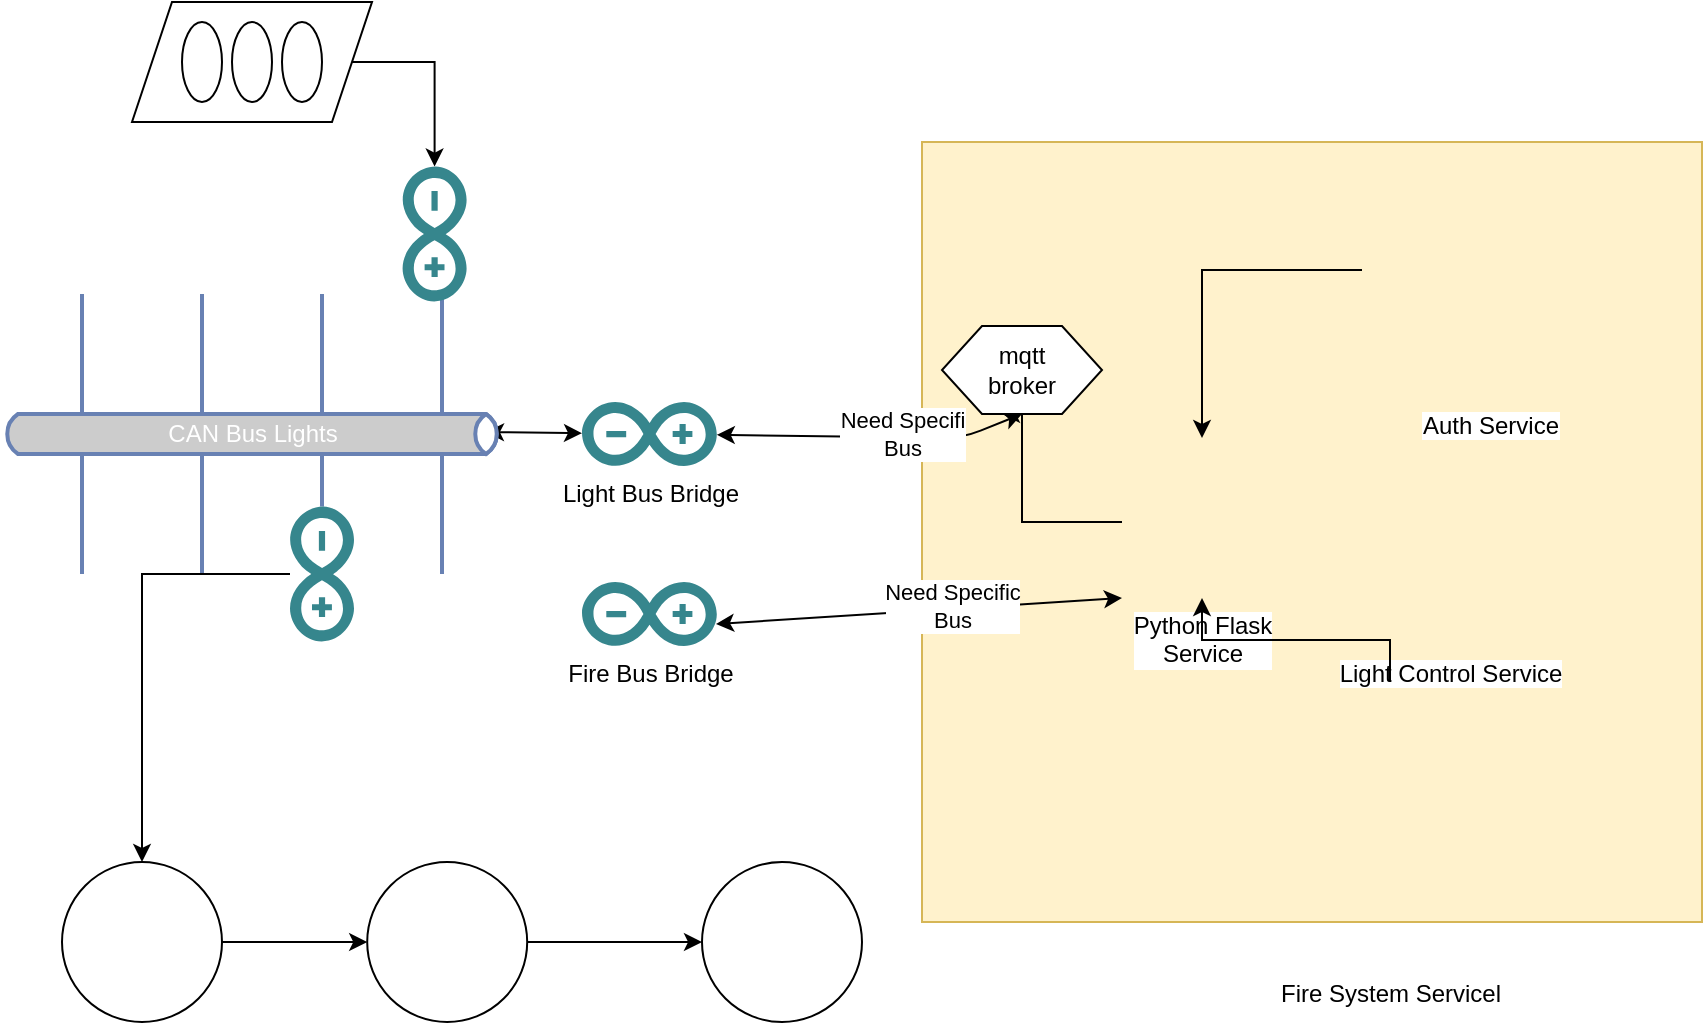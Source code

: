 <mxfile version="14.4.2" type="github">
  <diagram id="dDZ2D7s4tO_t5auYRhyF" name="Page-1">
    <mxGraphModel dx="1554" dy="558" grid="1" gridSize="10" guides="1" tooltips="1" connect="1" arrows="1" fold="1" page="1" pageScale="1" pageWidth="850" pageHeight="1100" math="0" shadow="0">
      <root>
        <mxCell id="0" />
        <mxCell id="1" parent="0" />
        <mxCell id="FkbiFfi5gfxvRpC5khOy-5" value="" style="whiteSpace=wrap;html=1;aspect=fixed;fillColor=#fff2cc;strokeColor=#d6b656;" parent="1" vertex="1">
          <mxGeometry x="360" y="100" width="390" height="390" as="geometry" />
        </mxCell>
        <mxCell id="FkbiFfi5gfxvRpC5khOy-1" value="Light Control Service" style="shape=image;html=1;verticalAlign=top;verticalLabelPosition=bottom;labelBackgroundColor=#ffffff;imageAspect=0;aspect=fixed;image=https://cdn2.iconfinder.com/data/icons/amazon-aws-stencils/100/SDKs_copy_nodeJS-128.png;fillColor=#fff2cc;strokeColor=#d6b656;" parent="1" vertex="1">
          <mxGeometry x="560" y="224" width="128" height="128" as="geometry" />
        </mxCell>
        <mxCell id="r8qZKDxEqpIi0R-0CELh-17" style="edgeStyle=orthogonalEdgeStyle;rounded=0;orthogonalLoop=1;jettySize=auto;html=1;" edge="1" parent="1" source="FkbiFfi5gfxvRpC5khOy-2" target="FkbiFfi5gfxvRpC5khOy-3">
          <mxGeometry relative="1" as="geometry" />
        </mxCell>
        <mxCell id="FkbiFfi5gfxvRpC5khOy-2" value="Auth Service" style="shape=image;html=1;verticalAlign=top;verticalLabelPosition=bottom;labelBackgroundColor=#ffffff;imageAspect=0;aspect=fixed;image=https://cdn2.iconfinder.com/data/icons/amazon-aws-stencils/100/SDKs_copy_nodeJS-128.png;fillColor=#fff2cc;strokeColor=#d6b656;" parent="1" vertex="1">
          <mxGeometry x="580" y="100" width="128" height="128" as="geometry" />
        </mxCell>
        <mxCell id="FkbiFfi5gfxvRpC5khOy-12" style="rounded=0;orthogonalLoop=1;jettySize=auto;html=1;exitX=0;exitY=1;exitDx=0;exitDy=0;entryX=0.994;entryY=0.656;entryDx=0;entryDy=0;entryPerimeter=0;startArrow=classic;startFill=1;" parent="1" source="FkbiFfi5gfxvRpC5khOy-3" target="FkbiFfi5gfxvRpC5khOy-6" edge="1">
          <mxGeometry relative="1" as="geometry" />
        </mxCell>
        <mxCell id="FkbiFfi5gfxvRpC5khOy-13" value="&lt;div&gt;Need Specific&lt;/div&gt;&lt;div&gt;Bus&lt;br&gt;&lt;/div&gt;" style="edgeLabel;html=1;align=center;verticalAlign=middle;resizable=0;points=[];" parent="FkbiFfi5gfxvRpC5khOy-12" vertex="1" connectable="0">
          <mxGeometry x="-0.159" y="-2" relative="1" as="geometry">
            <mxPoint as="offset" />
          </mxGeometry>
        </mxCell>
        <mxCell id="r8qZKDxEqpIi0R-0CELh-20" style="edgeStyle=orthogonalEdgeStyle;rounded=0;orthogonalLoop=1;jettySize=auto;html=1;entryX=0.375;entryY=1;entryDx=0;entryDy=0;" edge="1" parent="1" source="FkbiFfi5gfxvRpC5khOy-3" target="r8qZKDxEqpIi0R-0CELh-19">
          <mxGeometry relative="1" as="geometry">
            <Array as="points">
              <mxPoint x="410" y="290" />
            </Array>
          </mxGeometry>
        </mxCell>
        <mxCell id="FkbiFfi5gfxvRpC5khOy-3" value="&lt;div&gt;Python Flask&lt;/div&gt;&lt;div&gt;Service&lt;br&gt;&lt;/div&gt;" style="shape=image;html=1;verticalAlign=top;verticalLabelPosition=bottom;labelBackgroundColor=#ffffff;imageAspect=0;aspect=fixed;image=https://cdn4.iconfinder.com/data/icons/essential-app-1/16/science-flask-chemistry-experiment-lab-128.png;fillColor=#fff2cc;strokeColor=#d6b656;" parent="1" vertex="1">
          <mxGeometry x="460" y="248" width="80" height="80" as="geometry" />
        </mxCell>
        <mxCell id="FkbiFfi5gfxvRpC5khOy-4" value="" style="shape=image;html=1;verticalAlign=top;verticalLabelPosition=bottom;labelBackgroundColor=#ffffff;imageAspect=0;aspect=fixed;image=https://cdn3.iconfinder.com/data/icons/logos-and-brands-adobe/512/272_Raspberry_Pi-128.png;fillColor=#fff2cc;strokeColor=#d6b656;" parent="1" vertex="1">
          <mxGeometry x="400" y="90" width="90" height="90" as="geometry" />
        </mxCell>
        <mxCell id="FkbiFfi5gfxvRpC5khOy-6" value="Fire Bus Bridge" style="dashed=0;outlineConnect=0;html=1;align=center;labelPosition=center;verticalLabelPosition=bottom;verticalAlign=top;shape=mxgraph.weblogos.arduino;fillColor=#36868D;strokeColor=none" parent="1" vertex="1">
          <mxGeometry x="190" y="320" width="67.4" height="32" as="geometry" />
        </mxCell>
        <mxCell id="FkbiFfi5gfxvRpC5khOy-24" style="edgeStyle=none;rounded=0;orthogonalLoop=1;jettySize=auto;html=1;entryX=0.968;entryY=0.45;entryDx=0;entryDy=0;entryPerimeter=0;startArrow=classic;startFill=1;" parent="1" source="FkbiFfi5gfxvRpC5khOy-7" target="FkbiFfi5gfxvRpC5khOy-15" edge="1">
          <mxGeometry relative="1" as="geometry" />
        </mxCell>
        <mxCell id="FkbiFfi5gfxvRpC5khOy-7" value="Light Bus Bridge" style="dashed=0;outlineConnect=0;html=1;align=center;labelPosition=center;verticalLabelPosition=bottom;verticalAlign=top;shape=mxgraph.weblogos.arduino;fillColor=#36868D;strokeColor=none" parent="1" vertex="1">
          <mxGeometry x="190" y="230" width="67.4" height="32" as="geometry" />
        </mxCell>
        <mxCell id="r8qZKDxEqpIi0R-0CELh-18" style="edgeStyle=orthogonalEdgeStyle;rounded=0;orthogonalLoop=1;jettySize=auto;html=1;entryX=0.5;entryY=1;entryDx=0;entryDy=0;" edge="1" parent="1" source="FkbiFfi5gfxvRpC5khOy-9" target="FkbiFfi5gfxvRpC5khOy-3">
          <mxGeometry relative="1" as="geometry" />
        </mxCell>
        <mxCell id="FkbiFfi5gfxvRpC5khOy-9" value="&lt;br&gt;Fire System Servicel" style="shape=image;html=1;verticalAlign=top;verticalLabelPosition=bottom;labelBackgroundColor=#ffffff;imageAspect=0;aspect=fixed;image=https://cdn2.iconfinder.com/data/icons/amazon-aws-stencils/100/SDKs_copy_nodeJS-128.png;fillColor=#fff2cc;strokeColor=#d6b656;" parent="1" vertex="1">
          <mxGeometry x="530" y="370" width="128" height="128" as="geometry" />
        </mxCell>
        <mxCell id="FkbiFfi5gfxvRpC5khOy-11" value="" style="endArrow=classic;html=1;startArrow=classic;startFill=1;entryX=0.5;entryY=1;entryDx=0;entryDy=0;" parent="1" source="FkbiFfi5gfxvRpC5khOy-7" target="r8qZKDxEqpIi0R-0CELh-19" edge="1">
          <mxGeometry width="50" height="50" relative="1" as="geometry">
            <mxPoint x="400" y="340" as="sourcePoint" />
            <mxPoint x="430" y="260" as="targetPoint" />
            <Array as="points">
              <mxPoint x="380" y="248" />
            </Array>
          </mxGeometry>
        </mxCell>
        <mxCell id="FkbiFfi5gfxvRpC5khOy-14" value="&lt;div&gt;Need Specifi&lt;/div&gt;&lt;div&gt;Bus&lt;br&gt;&lt;/div&gt;" style="edgeLabel;html=1;align=center;verticalAlign=middle;resizable=0;points=[];" parent="FkbiFfi5gfxvRpC5khOy-11" vertex="1" connectable="0">
          <mxGeometry x="0.186" y="2" relative="1" as="geometry">
            <mxPoint as="offset" />
          </mxGeometry>
        </mxCell>
        <mxCell id="FkbiFfi5gfxvRpC5khOy-15" value="CAN Bus Lights" style="html=1;fillColor=#CCCCCC;strokeColor=#6881B3;gradientColor=none;gradientDirection=north;strokeWidth=2;shape=mxgraph.networks.bus;gradientColor=none;gradientDirection=north;fontColor=#ffffff;perimeter=backbonePerimeter;backboneSize=20;" parent="1" vertex="1">
          <mxGeometry x="-100" y="236" width="250" height="20" as="geometry" />
        </mxCell>
        <mxCell id="FkbiFfi5gfxvRpC5khOy-16" value="" style="strokeColor=#6881B3;edgeStyle=none;rounded=0;endArrow=none;html=1;strokeWidth=2;" parent="1" target="FkbiFfi5gfxvRpC5khOy-15" edge="1">
          <mxGeometry relative="1" as="geometry">
            <mxPoint x="-60" y="176" as="sourcePoint" />
          </mxGeometry>
        </mxCell>
        <mxCell id="FkbiFfi5gfxvRpC5khOy-17" value="" style="strokeColor=#6881B3;edgeStyle=none;rounded=0;endArrow=none;html=1;strokeWidth=2;" parent="1" target="FkbiFfi5gfxvRpC5khOy-15" edge="1">
          <mxGeometry relative="1" as="geometry">
            <mxPoint y="176" as="sourcePoint" />
          </mxGeometry>
        </mxCell>
        <mxCell id="FkbiFfi5gfxvRpC5khOy-18" value="" style="strokeColor=#6881B3;edgeStyle=none;rounded=0;endArrow=none;html=1;strokeWidth=2;" parent="1" target="FkbiFfi5gfxvRpC5khOy-15" edge="1">
          <mxGeometry relative="1" as="geometry">
            <mxPoint x="60" y="176" as="sourcePoint" />
          </mxGeometry>
        </mxCell>
        <mxCell id="FkbiFfi5gfxvRpC5khOy-19" value="" style="strokeColor=#6881B3;edgeStyle=none;rounded=0;endArrow=none;html=1;strokeWidth=2;" parent="1" target="FkbiFfi5gfxvRpC5khOy-15" edge="1">
          <mxGeometry relative="1" as="geometry">
            <mxPoint x="120" y="176" as="sourcePoint" />
            <Array as="points">
              <mxPoint x="120" y="210" />
            </Array>
          </mxGeometry>
        </mxCell>
        <mxCell id="FkbiFfi5gfxvRpC5khOy-20" value="" style="strokeColor=#6881B3;edgeStyle=none;rounded=0;endArrow=none;html=1;strokeWidth=2;" parent="1" target="FkbiFfi5gfxvRpC5khOy-15" edge="1">
          <mxGeometry relative="1" as="geometry">
            <mxPoint x="-60" y="316" as="sourcePoint" />
          </mxGeometry>
        </mxCell>
        <mxCell id="FkbiFfi5gfxvRpC5khOy-21" value="" style="strokeColor=#6881B3;edgeStyle=none;rounded=0;endArrow=none;html=1;strokeWidth=2;" parent="1" target="FkbiFfi5gfxvRpC5khOy-15" edge="1">
          <mxGeometry relative="1" as="geometry">
            <mxPoint y="316" as="sourcePoint" />
          </mxGeometry>
        </mxCell>
        <mxCell id="FkbiFfi5gfxvRpC5khOy-22" value="" style="strokeColor=#6881B3;edgeStyle=none;rounded=0;endArrow=none;html=1;strokeWidth=2;" parent="1" source="FkbiFfi5gfxvRpC5khOy-26" target="FkbiFfi5gfxvRpC5khOy-15" edge="1">
          <mxGeometry relative="1" as="geometry">
            <mxPoint x="60" y="316" as="sourcePoint" />
          </mxGeometry>
        </mxCell>
        <mxCell id="FkbiFfi5gfxvRpC5khOy-23" value="" style="strokeColor=#6881B3;edgeStyle=none;rounded=0;endArrow=none;html=1;strokeWidth=2;" parent="1" target="FkbiFfi5gfxvRpC5khOy-15" edge="1">
          <mxGeometry relative="1" as="geometry">
            <mxPoint x="120" y="316" as="sourcePoint" />
          </mxGeometry>
        </mxCell>
        <mxCell id="FkbiFfi5gfxvRpC5khOy-25" value="" style="dashed=0;outlineConnect=0;html=1;align=center;labelPosition=center;verticalLabelPosition=bottom;verticalAlign=top;shape=mxgraph.weblogos.arduino;fillColor=#36868D;strokeColor=none;rotation=90;" parent="1" vertex="1">
          <mxGeometry x="82.6" y="130" width="67.4" height="32" as="geometry" />
        </mxCell>
        <mxCell id="r8qZKDxEqpIi0R-0CELh-8" style="edgeStyle=orthogonalEdgeStyle;rounded=0;orthogonalLoop=1;jettySize=auto;html=1;" edge="1" parent="1" source="FkbiFfi5gfxvRpC5khOy-26" target="r8qZKDxEqpIi0R-0CELh-1">
          <mxGeometry relative="1" as="geometry" />
        </mxCell>
        <mxCell id="FkbiFfi5gfxvRpC5khOy-26" value="" style="dashed=0;outlineConnect=0;html=1;align=center;labelPosition=center;verticalLabelPosition=bottom;verticalAlign=top;shape=mxgraph.weblogos.arduino;fillColor=#36868D;strokeColor=none;rotation=90;" parent="1" vertex="1">
          <mxGeometry x="26.3" y="300" width="67.4" height="32" as="geometry" />
        </mxCell>
        <mxCell id="r8qZKDxEqpIi0R-0CELh-9" style="edgeStyle=orthogonalEdgeStyle;rounded=0;orthogonalLoop=1;jettySize=auto;html=1;entryX=0;entryY=0.5;entryDx=0;entryDy=0;" edge="1" parent="1" source="r8qZKDxEqpIi0R-0CELh-1" target="r8qZKDxEqpIi0R-0CELh-2">
          <mxGeometry relative="1" as="geometry" />
        </mxCell>
        <mxCell id="r8qZKDxEqpIi0R-0CELh-1" value="" style="ellipse;whiteSpace=wrap;html=1;aspect=fixed;" vertex="1" parent="1">
          <mxGeometry x="-70" y="460" width="80" height="80" as="geometry" />
        </mxCell>
        <mxCell id="r8qZKDxEqpIi0R-0CELh-3" value="" style="ellipse;whiteSpace=wrap;html=1;aspect=fixed;" vertex="1" parent="1">
          <mxGeometry x="250" y="460" width="80" height="80" as="geometry" />
        </mxCell>
        <mxCell id="r8qZKDxEqpIi0R-0CELh-10" style="edgeStyle=orthogonalEdgeStyle;rounded=0;orthogonalLoop=1;jettySize=auto;html=1;entryX=0;entryY=0.5;entryDx=0;entryDy=0;" edge="1" parent="1" source="r8qZKDxEqpIi0R-0CELh-2" target="r8qZKDxEqpIi0R-0CELh-3">
          <mxGeometry relative="1" as="geometry" />
        </mxCell>
        <mxCell id="r8qZKDxEqpIi0R-0CELh-2" value="" style="ellipse;whiteSpace=wrap;html=1;aspect=fixed;" vertex="1" parent="1">
          <mxGeometry x="82.6" y="460" width="80" height="80" as="geometry" />
        </mxCell>
        <mxCell id="r8qZKDxEqpIi0R-0CELh-12" style="edgeStyle=orthogonalEdgeStyle;rounded=0;orthogonalLoop=1;jettySize=auto;html=1;" edge="1" parent="1" source="r8qZKDxEqpIi0R-0CELh-11" target="FkbiFfi5gfxvRpC5khOy-25">
          <mxGeometry relative="1" as="geometry" />
        </mxCell>
        <mxCell id="r8qZKDxEqpIi0R-0CELh-11" value="" style="shape=parallelogram;perimeter=parallelogramPerimeter;whiteSpace=wrap;html=1;fixedSize=1;" vertex="1" parent="1">
          <mxGeometry x="-35" y="30" width="120" height="60" as="geometry" />
        </mxCell>
        <mxCell id="r8qZKDxEqpIi0R-0CELh-13" value="" style="ellipse;whiteSpace=wrap;html=1;" vertex="1" parent="1">
          <mxGeometry x="-10" y="40" width="20" height="40" as="geometry" />
        </mxCell>
        <mxCell id="r8qZKDxEqpIi0R-0CELh-14" value="" style="ellipse;whiteSpace=wrap;html=1;" vertex="1" parent="1">
          <mxGeometry x="15" y="40" width="20" height="40" as="geometry" />
        </mxCell>
        <mxCell id="r8qZKDxEqpIi0R-0CELh-15" value="" style="ellipse;whiteSpace=wrap;html=1;" vertex="1" parent="1">
          <mxGeometry x="40" y="40" width="20" height="40" as="geometry" />
        </mxCell>
        <mxCell id="r8qZKDxEqpIi0R-0CELh-19" value="&lt;div&gt;mqtt&lt;/div&gt;&lt;div&gt;broker&lt;br&gt;&lt;/div&gt;" style="shape=hexagon;perimeter=hexagonPerimeter2;whiteSpace=wrap;html=1;fixedSize=1;" vertex="1" parent="1">
          <mxGeometry x="370" y="192" width="80" height="44" as="geometry" />
        </mxCell>
      </root>
    </mxGraphModel>
  </diagram>
</mxfile>
